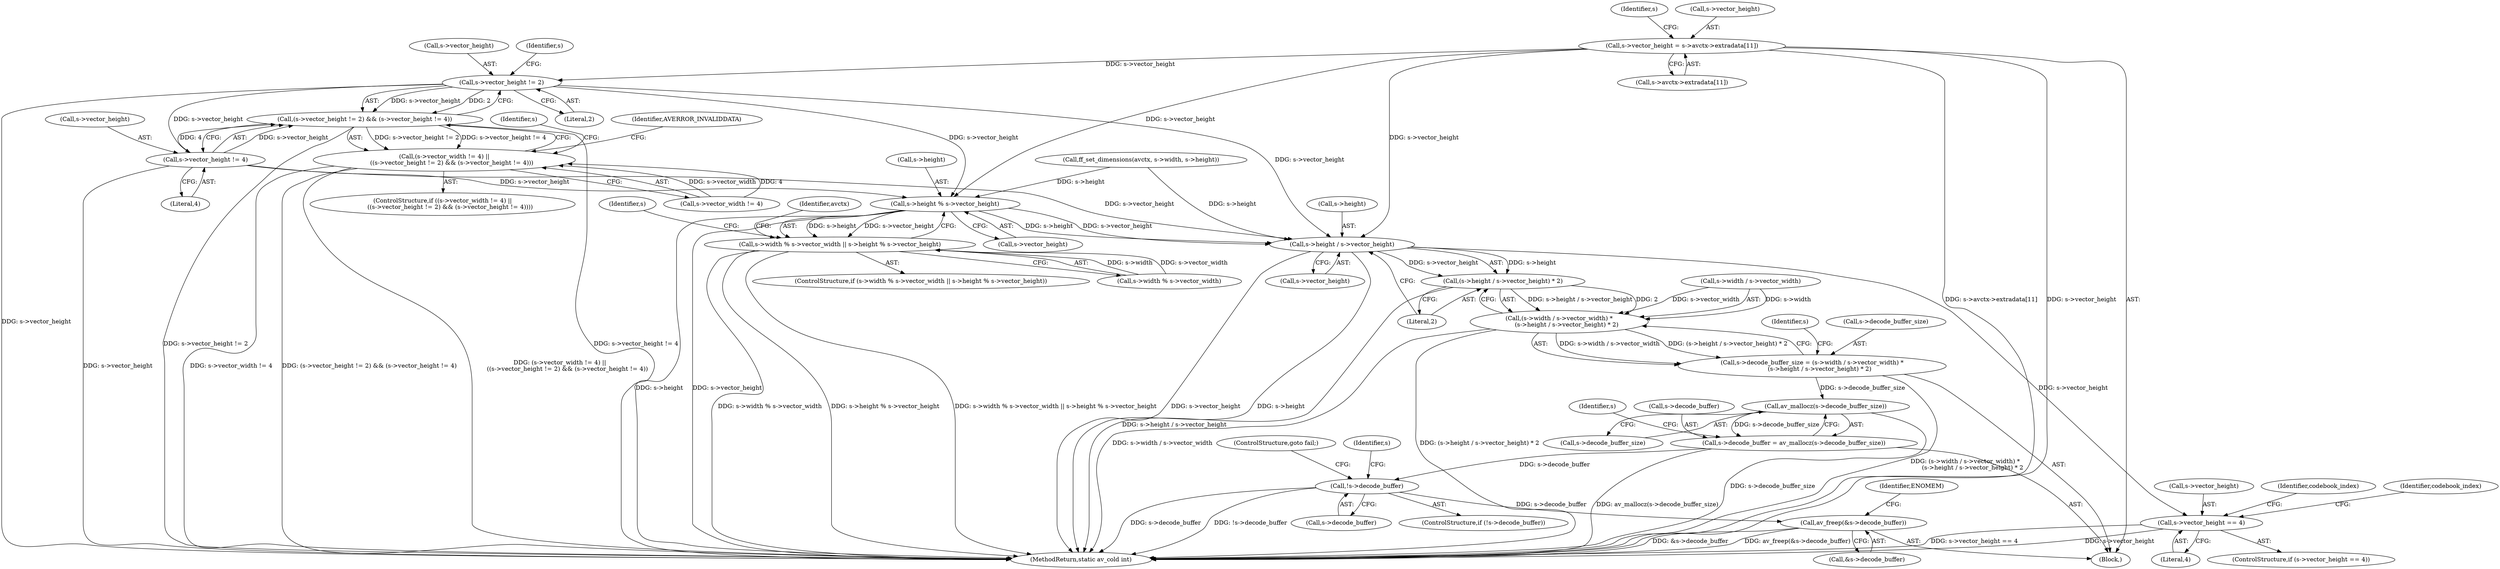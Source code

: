 digraph "0_FFmpeg_02f909dc24b1f05cfbba75077c7707b905e63cd2@array" {
"1000248" [label="(Call,s->vector_height = s->avctx->extradata[11])"];
"1000282" [label="(Call,s->vector_height != 2)"];
"1000281" [label="(Call,(s->vector_height != 2) && (s->vector_height != 4))"];
"1000275" [label="(Call,(s->vector_width != 4) ||\n        ((s->vector_height != 2) && (s->vector_height != 4)))"];
"1000287" [label="(Call,s->vector_height != 4)"];
"1000304" [label="(Call,s->height % s->vector_height)"];
"1000296" [label="(Call,s->width % s->vector_width || s->height % s->vector_height)"];
"1000364" [label="(Call,s->height / s->vector_height)"];
"1000363" [label="(Call,(s->height / s->vector_height) * 2)"];
"1000355" [label="(Call,(s->width / s->vector_width) *\n        (s->height / s->vector_height) * 2)"];
"1000351" [label="(Call,s->decode_buffer_size = (s->width / s->vector_width) *\n        (s->height / s->vector_height) * 2)"];
"1000376" [label="(Call,av_mallocz(s->decode_buffer_size))"];
"1000372" [label="(Call,s->decode_buffer = av_mallocz(s->decode_buffer_size))"];
"1000381" [label="(Call,!s->decode_buffer)"];
"1000475" [label="(Call,av_freep(&s->decode_buffer))"];
"1000387" [label="(Call,s->vector_height == 4)"];
"1000283" [label="(Call,s->vector_height)"];
"1000294" [label="(Identifier,AVERROR_INVALIDDATA)"];
"1000299" [label="(Identifier,s)"];
"1000288" [label="(Call,s->vector_height)"];
"1000385" [label="(ControlStructure,goto fail;)"];
"1000388" [label="(Call,s->vector_height)"];
"1000289" [label="(Identifier,s)"];
"1000275" [label="(Call,(s->vector_width != 4) ||\n        ((s->vector_height != 2) && (s->vector_height != 4)))"];
"1000372" [label="(Call,s->decode_buffer = av_mallocz(s->decode_buffer_size))"];
"1000291" [label="(Literal,4)"];
"1000476" [label="(Call,&s->decode_buffer)"];
"1000313" [label="(Identifier,avctx)"];
"1000389" [label="(Identifier,s)"];
"1000252" [label="(Call,s->avctx->extradata[11])"];
"1000368" [label="(Call,s->vector_height)"];
"1000295" [label="(ControlStructure,if (s->width % s->vector_width || s->height % s->vector_height))"];
"1000383" [label="(Identifier,s)"];
"1000286" [label="(Literal,2)"];
"1000296" [label="(Call,s->width % s->vector_width || s->height % s->vector_height)"];
"1000380" [label="(ControlStructure,if (!s->decode_buffer))"];
"1000381" [label="(Call,!s->decode_buffer)"];
"1000386" [label="(ControlStructure,if (s->vector_height == 4))"];
"1000391" [label="(Literal,4)"];
"1000261" [label="(Identifier,s)"];
"1000377" [label="(Call,s->decode_buffer_size)"];
"1000475" [label="(Call,av_freep(&s->decode_buffer))"];
"1000364" [label="(Call,s->height / s->vector_height)"];
"1000281" [label="(Call,(s->vector_height != 2) && (s->vector_height != 4))"];
"1000248" [label="(Call,s->vector_height = s->avctx->extradata[11])"];
"1000374" [label="(Identifier,s)"];
"1000363" [label="(Call,(s->height / s->vector_height) * 2)"];
"1000249" [label="(Call,s->vector_height)"];
"1000376" [label="(Call,av_mallocz(s->decode_buffer_size))"];
"1000382" [label="(Call,s->decode_buffer)"];
"1000351" [label="(Call,s->decode_buffer_size = (s->width / s->vector_width) *\n        (s->height / s->vector_height) * 2)"];
"1000356" [label="(Call,s->width / s->vector_width)"];
"1000387" [label="(Call,s->vector_height == 4)"];
"1000352" [label="(Call,s->decode_buffer_size)"];
"1000373" [label="(Call,s->decode_buffer)"];
"1000483" [label="(MethodReturn,static av_cold int)"];
"1000282" [label="(Call,s->vector_height != 2)"];
"1000371" [label="(Literal,2)"];
"1000482" [label="(Identifier,ENOMEM)"];
"1000297" [label="(Call,s->width % s->vector_width)"];
"1000109" [label="(Block,)"];
"1000287" [label="(Call,s->vector_height != 4)"];
"1000304" [label="(Call,s->height % s->vector_height)"];
"1000365" [label="(Call,s->height)"];
"1000308" [label="(Call,s->vector_height)"];
"1000305" [label="(Call,s->height)"];
"1000216" [label="(Call,ff_set_dimensions(avctx, s->width, s->height))"];
"1000355" [label="(Call,(s->width / s->vector_width) *\n        (s->height / s->vector_height) * 2)"];
"1000394" [label="(Identifier,codebook_index)"];
"1000427" [label="(Identifier,codebook_index)"];
"1000276" [label="(Call,s->vector_width != 4)"];
"1000274" [label="(ControlStructure,if ((s->vector_width != 4) ||\n        ((s->vector_height != 2) && (s->vector_height != 4))))"];
"1000320" [label="(Identifier,s)"];
"1000248" -> "1000109"  [label="AST: "];
"1000248" -> "1000252"  [label="CFG: "];
"1000249" -> "1000248"  [label="AST: "];
"1000252" -> "1000248"  [label="AST: "];
"1000261" -> "1000248"  [label="CFG: "];
"1000248" -> "1000483"  [label="DDG: s->avctx->extradata[11]"];
"1000248" -> "1000483"  [label="DDG: s->vector_height"];
"1000248" -> "1000282"  [label="DDG: s->vector_height"];
"1000248" -> "1000304"  [label="DDG: s->vector_height"];
"1000248" -> "1000364"  [label="DDG: s->vector_height"];
"1000282" -> "1000281"  [label="AST: "];
"1000282" -> "1000286"  [label="CFG: "];
"1000283" -> "1000282"  [label="AST: "];
"1000286" -> "1000282"  [label="AST: "];
"1000289" -> "1000282"  [label="CFG: "];
"1000281" -> "1000282"  [label="CFG: "];
"1000282" -> "1000483"  [label="DDG: s->vector_height"];
"1000282" -> "1000281"  [label="DDG: s->vector_height"];
"1000282" -> "1000281"  [label="DDG: 2"];
"1000282" -> "1000287"  [label="DDG: s->vector_height"];
"1000282" -> "1000304"  [label="DDG: s->vector_height"];
"1000282" -> "1000364"  [label="DDG: s->vector_height"];
"1000281" -> "1000275"  [label="AST: "];
"1000281" -> "1000287"  [label="CFG: "];
"1000287" -> "1000281"  [label="AST: "];
"1000275" -> "1000281"  [label="CFG: "];
"1000281" -> "1000483"  [label="DDG: s->vector_height != 2"];
"1000281" -> "1000483"  [label="DDG: s->vector_height != 4"];
"1000281" -> "1000275"  [label="DDG: s->vector_height != 2"];
"1000281" -> "1000275"  [label="DDG: s->vector_height != 4"];
"1000287" -> "1000281"  [label="DDG: s->vector_height"];
"1000287" -> "1000281"  [label="DDG: 4"];
"1000275" -> "1000274"  [label="AST: "];
"1000275" -> "1000276"  [label="CFG: "];
"1000276" -> "1000275"  [label="AST: "];
"1000294" -> "1000275"  [label="CFG: "];
"1000299" -> "1000275"  [label="CFG: "];
"1000275" -> "1000483"  [label="DDG: (s->vector_width != 4) ||\n        ((s->vector_height != 2) && (s->vector_height != 4))"];
"1000275" -> "1000483"  [label="DDG: s->vector_width != 4"];
"1000275" -> "1000483"  [label="DDG: (s->vector_height != 2) && (s->vector_height != 4)"];
"1000276" -> "1000275"  [label="DDG: s->vector_width"];
"1000276" -> "1000275"  [label="DDG: 4"];
"1000287" -> "1000291"  [label="CFG: "];
"1000288" -> "1000287"  [label="AST: "];
"1000291" -> "1000287"  [label="AST: "];
"1000287" -> "1000483"  [label="DDG: s->vector_height"];
"1000287" -> "1000304"  [label="DDG: s->vector_height"];
"1000287" -> "1000364"  [label="DDG: s->vector_height"];
"1000304" -> "1000296"  [label="AST: "];
"1000304" -> "1000308"  [label="CFG: "];
"1000305" -> "1000304"  [label="AST: "];
"1000308" -> "1000304"  [label="AST: "];
"1000296" -> "1000304"  [label="CFG: "];
"1000304" -> "1000483"  [label="DDG: s->height"];
"1000304" -> "1000483"  [label="DDG: s->vector_height"];
"1000304" -> "1000296"  [label="DDG: s->height"];
"1000304" -> "1000296"  [label="DDG: s->vector_height"];
"1000216" -> "1000304"  [label="DDG: s->height"];
"1000304" -> "1000364"  [label="DDG: s->height"];
"1000304" -> "1000364"  [label="DDG: s->vector_height"];
"1000296" -> "1000295"  [label="AST: "];
"1000296" -> "1000297"  [label="CFG: "];
"1000297" -> "1000296"  [label="AST: "];
"1000313" -> "1000296"  [label="CFG: "];
"1000320" -> "1000296"  [label="CFG: "];
"1000296" -> "1000483"  [label="DDG: s->width % s->vector_width"];
"1000296" -> "1000483"  [label="DDG: s->height % s->vector_height"];
"1000296" -> "1000483"  [label="DDG: s->width % s->vector_width || s->height % s->vector_height"];
"1000297" -> "1000296"  [label="DDG: s->width"];
"1000297" -> "1000296"  [label="DDG: s->vector_width"];
"1000364" -> "1000363"  [label="AST: "];
"1000364" -> "1000368"  [label="CFG: "];
"1000365" -> "1000364"  [label="AST: "];
"1000368" -> "1000364"  [label="AST: "];
"1000371" -> "1000364"  [label="CFG: "];
"1000364" -> "1000483"  [label="DDG: s->height"];
"1000364" -> "1000483"  [label="DDG: s->vector_height"];
"1000364" -> "1000363"  [label="DDG: s->height"];
"1000364" -> "1000363"  [label="DDG: s->vector_height"];
"1000216" -> "1000364"  [label="DDG: s->height"];
"1000364" -> "1000387"  [label="DDG: s->vector_height"];
"1000363" -> "1000355"  [label="AST: "];
"1000363" -> "1000371"  [label="CFG: "];
"1000371" -> "1000363"  [label="AST: "];
"1000355" -> "1000363"  [label="CFG: "];
"1000363" -> "1000483"  [label="DDG: s->height / s->vector_height"];
"1000363" -> "1000355"  [label="DDG: s->height / s->vector_height"];
"1000363" -> "1000355"  [label="DDG: 2"];
"1000355" -> "1000351"  [label="AST: "];
"1000356" -> "1000355"  [label="AST: "];
"1000351" -> "1000355"  [label="CFG: "];
"1000355" -> "1000483"  [label="DDG: s->width / s->vector_width"];
"1000355" -> "1000483"  [label="DDG: (s->height / s->vector_height) * 2"];
"1000355" -> "1000351"  [label="DDG: s->width / s->vector_width"];
"1000355" -> "1000351"  [label="DDG: (s->height / s->vector_height) * 2"];
"1000356" -> "1000355"  [label="DDG: s->width"];
"1000356" -> "1000355"  [label="DDG: s->vector_width"];
"1000351" -> "1000109"  [label="AST: "];
"1000352" -> "1000351"  [label="AST: "];
"1000374" -> "1000351"  [label="CFG: "];
"1000351" -> "1000483"  [label="DDG: (s->width / s->vector_width) *\n        (s->height / s->vector_height) * 2"];
"1000351" -> "1000376"  [label="DDG: s->decode_buffer_size"];
"1000376" -> "1000372"  [label="AST: "];
"1000376" -> "1000377"  [label="CFG: "];
"1000377" -> "1000376"  [label="AST: "];
"1000372" -> "1000376"  [label="CFG: "];
"1000376" -> "1000483"  [label="DDG: s->decode_buffer_size"];
"1000376" -> "1000372"  [label="DDG: s->decode_buffer_size"];
"1000372" -> "1000109"  [label="AST: "];
"1000373" -> "1000372"  [label="AST: "];
"1000383" -> "1000372"  [label="CFG: "];
"1000372" -> "1000483"  [label="DDG: av_mallocz(s->decode_buffer_size)"];
"1000372" -> "1000381"  [label="DDG: s->decode_buffer"];
"1000381" -> "1000380"  [label="AST: "];
"1000381" -> "1000382"  [label="CFG: "];
"1000382" -> "1000381"  [label="AST: "];
"1000385" -> "1000381"  [label="CFG: "];
"1000389" -> "1000381"  [label="CFG: "];
"1000381" -> "1000483"  [label="DDG: s->decode_buffer"];
"1000381" -> "1000483"  [label="DDG: !s->decode_buffer"];
"1000381" -> "1000475"  [label="DDG: s->decode_buffer"];
"1000475" -> "1000109"  [label="AST: "];
"1000475" -> "1000476"  [label="CFG: "];
"1000476" -> "1000475"  [label="AST: "];
"1000482" -> "1000475"  [label="CFG: "];
"1000475" -> "1000483"  [label="DDG: &s->decode_buffer"];
"1000475" -> "1000483"  [label="DDG: av_freep(&s->decode_buffer)"];
"1000387" -> "1000386"  [label="AST: "];
"1000387" -> "1000391"  [label="CFG: "];
"1000388" -> "1000387"  [label="AST: "];
"1000391" -> "1000387"  [label="AST: "];
"1000394" -> "1000387"  [label="CFG: "];
"1000427" -> "1000387"  [label="CFG: "];
"1000387" -> "1000483"  [label="DDG: s->vector_height"];
"1000387" -> "1000483"  [label="DDG: s->vector_height == 4"];
}
